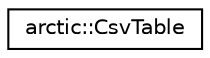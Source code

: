 digraph "Graphical Class Hierarchy"
{
 // LATEX_PDF_SIZE
  edge [fontname="Helvetica",fontsize="10",labelfontname="Helvetica",labelfontsize="10"];
  node [fontname="Helvetica",fontsize="10",shape=record];
  rankdir="LR";
  Node0 [label="arctic::CsvTable",height=0.2,width=0.4,color="black", fillcolor="white", style="filled",URL="$classarctic_1_1_csv_table.html",tooltip=" "];
}
